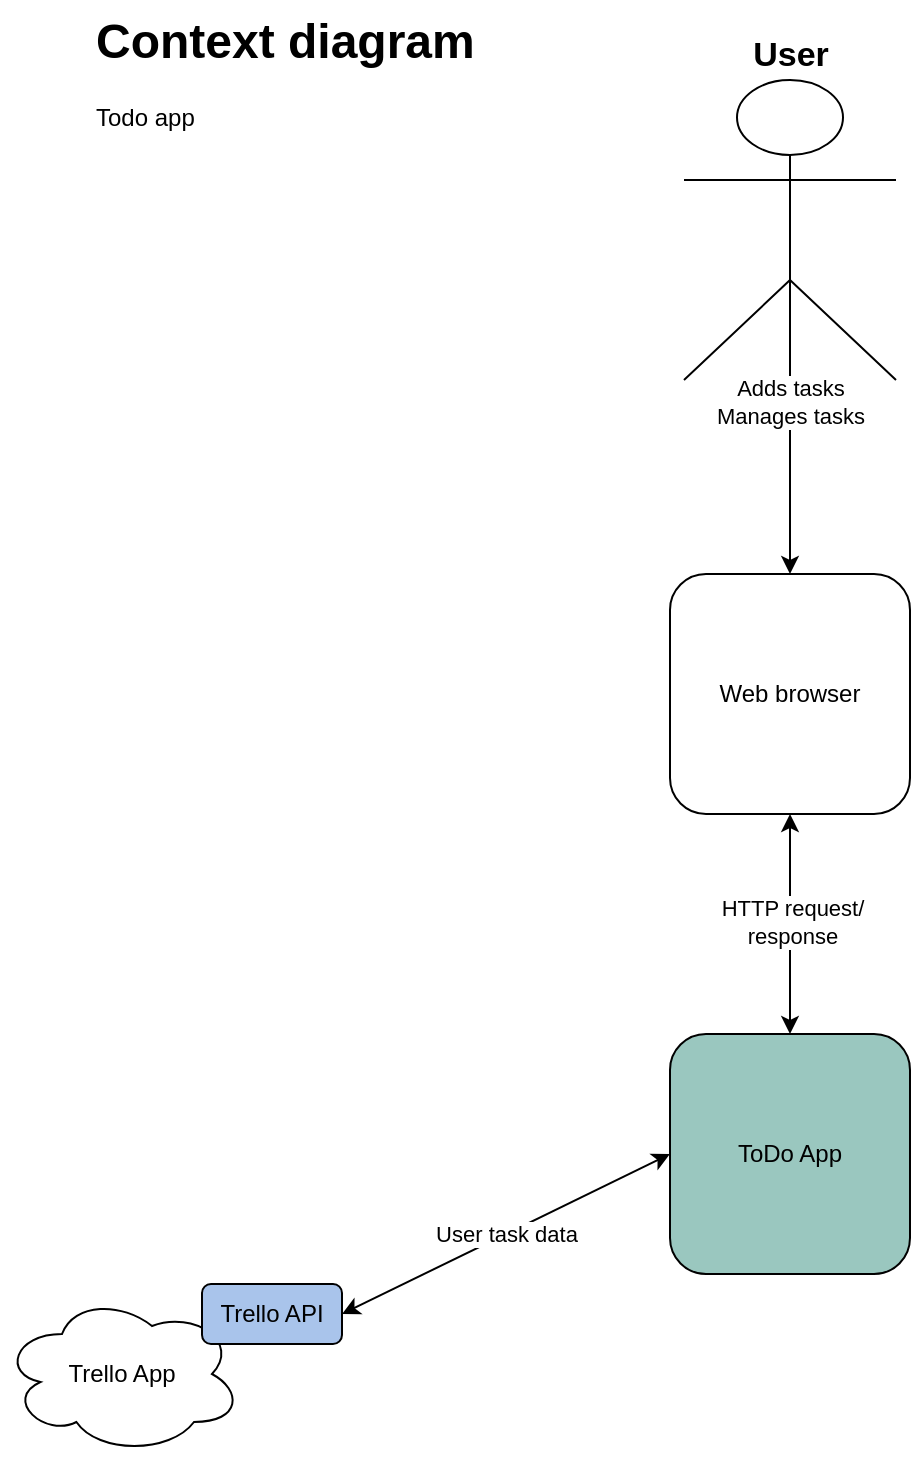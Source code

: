 <mxfile version="24.5.3" type="github">
  <diagram id="C5RBs43oDa-KdzZeNtuy" name="Page-1">
    <mxGraphModel dx="1434" dy="738" grid="1" gridSize="10" guides="1" tooltips="1" connect="1" arrows="1" fold="1" page="1" pageScale="1" pageWidth="827" pageHeight="1169" math="0" shadow="0">
      <root>
        <mxCell id="WIyWlLk6GJQsqaUBKTNV-0" />
        <mxCell id="WIyWlLk6GJQsqaUBKTNV-1" parent="WIyWlLk6GJQsqaUBKTNV-0" />
        <mxCell id="WIyWlLk6GJQsqaUBKTNV-3" value="ToDo App" style="rounded=1;whiteSpace=wrap;html=1;fontSize=12;glass=0;strokeWidth=1;shadow=0;labelBackgroundColor=#9AC7BF;fillColor=#9AC7BF;" parent="WIyWlLk6GJQsqaUBKTNV-1" vertex="1">
          <mxGeometry x="354" y="547" width="120" height="120" as="geometry" />
        </mxCell>
        <mxCell id="E3Ri0CPCb96ElYulqOnf-0" value="User" style="shape=umlActor;verticalLabelPosition=top;verticalAlign=bottom;html=1;outlineConnect=0;labelPosition=center;align=center;fontSize=17;fontStyle=1" parent="WIyWlLk6GJQsqaUBKTNV-1" vertex="1">
          <mxGeometry x="361" y="70" width="106" height="150" as="geometry" />
        </mxCell>
        <mxCell id="E3Ri0CPCb96ElYulqOnf-1" value="" style="endArrow=classic;html=1;rounded=0;entryX=0.5;entryY=0;entryDx=0;entryDy=0;exitX=0.5;exitY=0.5;exitDx=0;exitDy=0;exitPerimeter=0;" parent="WIyWlLk6GJQsqaUBKTNV-1" source="E3Ri0CPCb96ElYulqOnf-0" target="Rn37LXi5yIryVCNuZ5Rc-0" edge="1">
          <mxGeometry relative="1" as="geometry">
            <mxPoint x="660" y="182" as="sourcePoint" />
            <mxPoint x="770" y="182" as="targetPoint" />
          </mxGeometry>
        </mxCell>
        <mxCell id="E3Ri0CPCb96ElYulqOnf-2" value="Adds tasks&lt;div&gt;Manages tasks&lt;/div&gt;" style="edgeLabel;resizable=0;html=1;;align=center;verticalAlign=middle;" parent="E3Ri0CPCb96ElYulqOnf-1" connectable="0" vertex="1">
          <mxGeometry relative="1" as="geometry" />
        </mxCell>
        <mxCell id="E3Ri0CPCb96ElYulqOnf-3" value="Trello App" style="ellipse;shape=cloud;whiteSpace=wrap;html=1;" parent="WIyWlLk6GJQsqaUBKTNV-1" vertex="1">
          <mxGeometry x="20" y="677" width="120" height="80" as="geometry" />
        </mxCell>
        <mxCell id="E3Ri0CPCb96ElYulqOnf-8" value="" style="endArrow=classic;html=1;rounded=0;entryX=0;entryY=0.5;entryDx=0;entryDy=0;startArrow=classic;startFill=1;exitX=1;exitY=0.5;exitDx=0;exitDy=0;" parent="WIyWlLk6GJQsqaUBKTNV-1" source="E3Ri0CPCb96ElYulqOnf-10" target="WIyWlLk6GJQsqaUBKTNV-3" edge="1">
          <mxGeometry relative="1" as="geometry">
            <mxPoint x="150" y="477" as="sourcePoint" />
            <mxPoint x="250" y="477" as="targetPoint" />
          </mxGeometry>
        </mxCell>
        <mxCell id="E3Ri0CPCb96ElYulqOnf-9" value="User task data" style="edgeLabel;resizable=0;html=1;;align=center;verticalAlign=middle;" parent="E3Ri0CPCb96ElYulqOnf-8" connectable="0" vertex="1">
          <mxGeometry relative="1" as="geometry" />
        </mxCell>
        <mxCell id="E3Ri0CPCb96ElYulqOnf-10" value="Trello API" style="rounded=1;whiteSpace=wrap;html=1;fillColor=#A9C4EB;" parent="WIyWlLk6GJQsqaUBKTNV-1" vertex="1">
          <mxGeometry x="120" y="672" width="70" height="30" as="geometry" />
        </mxCell>
        <mxCell id="Rn37LXi5yIryVCNuZ5Rc-0" value="&lt;span style=&quot;&quot;&gt;Web browser&lt;/span&gt;" style="rounded=1;whiteSpace=wrap;html=1;fontSize=12;glass=0;strokeWidth=1;shadow=0;labelBackgroundColor=none;fillColor=#FFFFFF;" parent="WIyWlLk6GJQsqaUBKTNV-1" vertex="1">
          <mxGeometry x="354" y="317" width="120" height="120" as="geometry" />
        </mxCell>
        <mxCell id="Rn37LXi5yIryVCNuZ5Rc-1" value="" style="endArrow=classic;html=1;rounded=0;entryX=0.5;entryY=0;entryDx=0;entryDy=0;exitX=0.5;exitY=1;exitDx=0;exitDy=0;startArrow=classic;startFill=1;" parent="WIyWlLk6GJQsqaUBKTNV-1" source="Rn37LXi5yIryVCNuZ5Rc-0" target="WIyWlLk6GJQsqaUBKTNV-3" edge="1">
          <mxGeometry width="50" height="50" relative="1" as="geometry">
            <mxPoint x="480" y="477" as="sourcePoint" />
            <mxPoint x="530" y="427" as="targetPoint" />
          </mxGeometry>
        </mxCell>
        <mxCell id="Rn37LXi5yIryVCNuZ5Rc-2" value="HTTP request/&lt;div&gt;response&lt;/div&gt;" style="edgeLabel;html=1;align=center;verticalAlign=middle;resizable=0;points=[];" parent="Rn37LXi5yIryVCNuZ5Rc-1" vertex="1" connectable="0">
          <mxGeometry x="-0.029" y="1" relative="1" as="geometry">
            <mxPoint as="offset" />
          </mxGeometry>
        </mxCell>
        <mxCell id="Rn37LXi5yIryVCNuZ5Rc-6" value="&lt;h1 style=&quot;margin-top: 0px;&quot;&gt;Context diagram&lt;/h1&gt;&lt;div&gt;Todo app&lt;/div&gt;" style="text;html=1;whiteSpace=wrap;overflow=hidden;rounded=0;" parent="WIyWlLk6GJQsqaUBKTNV-1" vertex="1">
          <mxGeometry x="65" y="30" width="215" height="80" as="geometry" />
        </mxCell>
      </root>
    </mxGraphModel>
  </diagram>
</mxfile>
